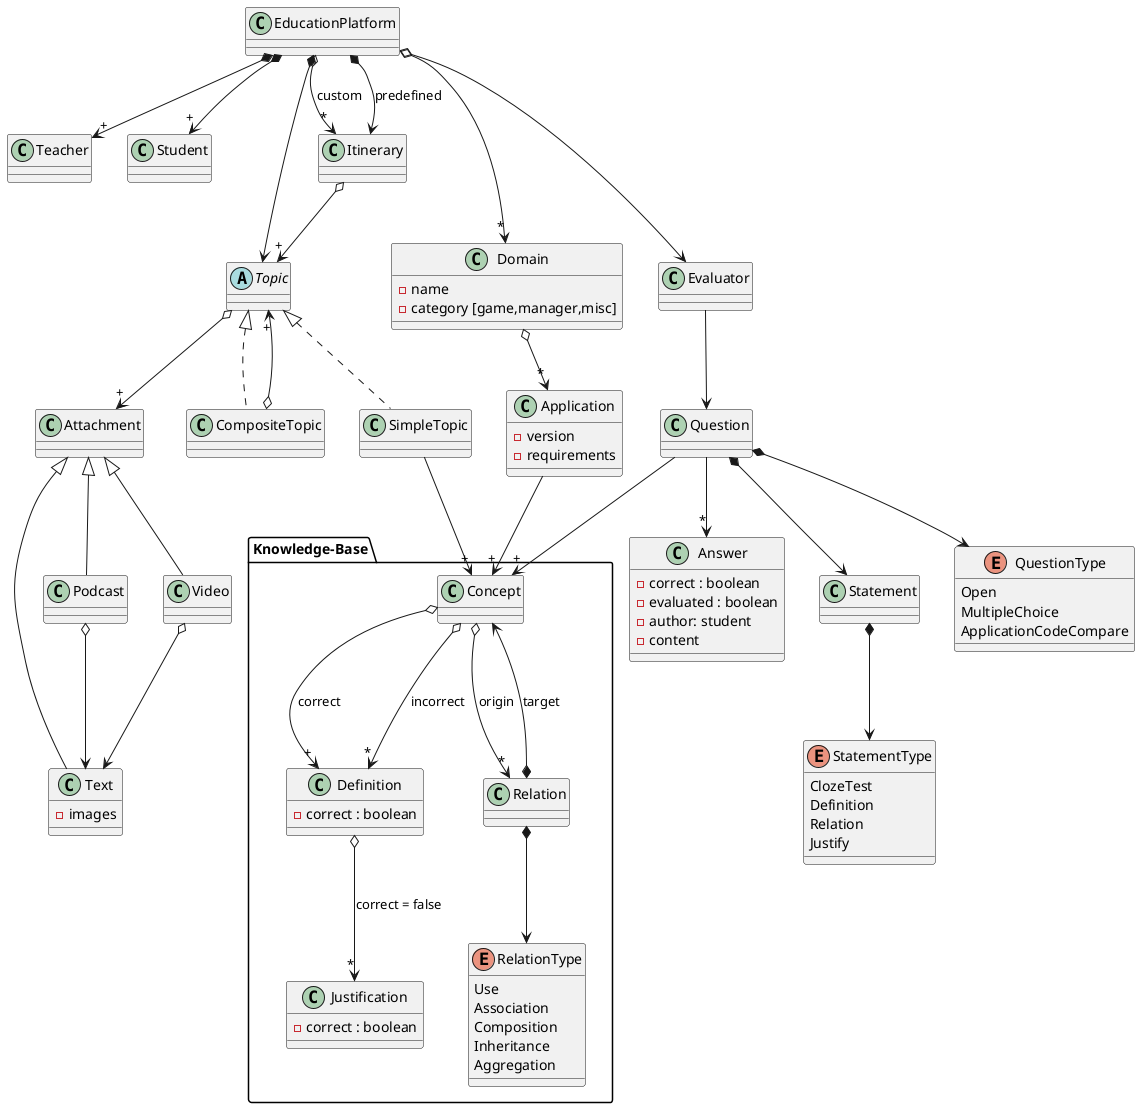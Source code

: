 @startuml EducationPlatformDomain

class EducationPlatform {
}
EducationPlatform *--> "+" Teacher
EducationPlatform *--> "+" Student
EducationPlatform *--> Topic
EducationPlatform *--> Itinerary : predefined
EducationPlatform o--> "*" Itinerary : custom
EducationPlatform o--> Evaluator

class Domain {
    - name
    - category [game,manager,misc]
}
Domain o-->"*" Application
'Application o--> "*" Solution

class Application {
    - version
    - requirements
}


package "Knowledge-Base" {
    class Concept {
    }
    Concept o--> "+" Definition : correct
    Concept o--> "*" Definition : incorrect
    Concept o--> "*" Relation : origin

    class Definition {
        - correct : boolean
    }
    Definition o-->"*" Justification :correct = false

    class Justification {
        - correct : boolean
        }

    class Relation {
    }
    Relation *--> Concept : target
    Relation *--> RelationType

    enum RelationType {
        Use
        Association
        Composition
        Inheritance
        Aggregation
    }
}
EducationPlatform o--> "*" Domain
Application -->"+" Concept

class Itinerary {
}
Itinerary o--> "+" Topic

abstract Topic{
}
Topic <|.. CompositeTopic
Topic <|.. SimpleTopic
Topic o--> "+" Attachment

class SimpleTopic{
}
SimpleTopic --> "+" Concept

class CompositeTopic{
}
CompositeTopic o--> "+" Topic

class Attachment {
}
Attachment <|-- Podcast
Attachment <|-- Video
Attachment <|-- Text
Podcast o--> Text
Video o--> Text

class Text {
    - images
}

class Evaluator {
}
Evaluator --> Question

class Question {
}
Question -->"+" Concept
Question -->"*" Answer
'Question o--> "*" Solution
Question *--> Statement
Question *--> QuestionType
Statement *--> StatementType

enum QuestionType {
    Open
    MultipleChoice
    ApplicationCodeCompare
}
enum StatementType {
    ClozeTest
    Definition
    Relation
    Justify
}

'class Solution{
'    - correct : boolean
'}
'Solution o--> "?" Justification : correct = false

class Answer {
    - correct : boolean
    - evaluated : boolean
    - author: student
    - content
}

@enduml